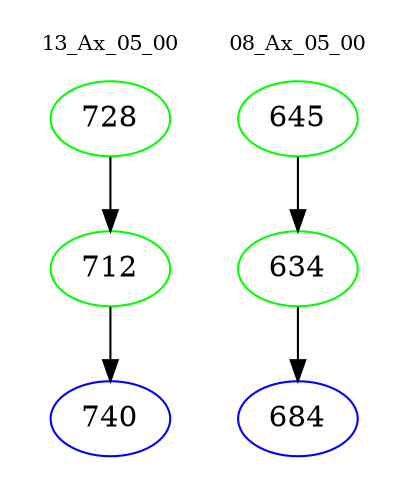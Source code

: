 digraph{
subgraph cluster_0 {
color = white
label = "13_Ax_05_00";
fontsize=10;
T0_728 [label="728", color="green"]
T0_728 -> T0_712 [color="black"]
T0_712 [label="712", color="green"]
T0_712 -> T0_740 [color="black"]
T0_740 [label="740", color="blue"]
}
subgraph cluster_1 {
color = white
label = "08_Ax_05_00";
fontsize=10;
T1_645 [label="645", color="green"]
T1_645 -> T1_634 [color="black"]
T1_634 [label="634", color="green"]
T1_634 -> T1_684 [color="black"]
T1_684 [label="684", color="blue"]
}
}
